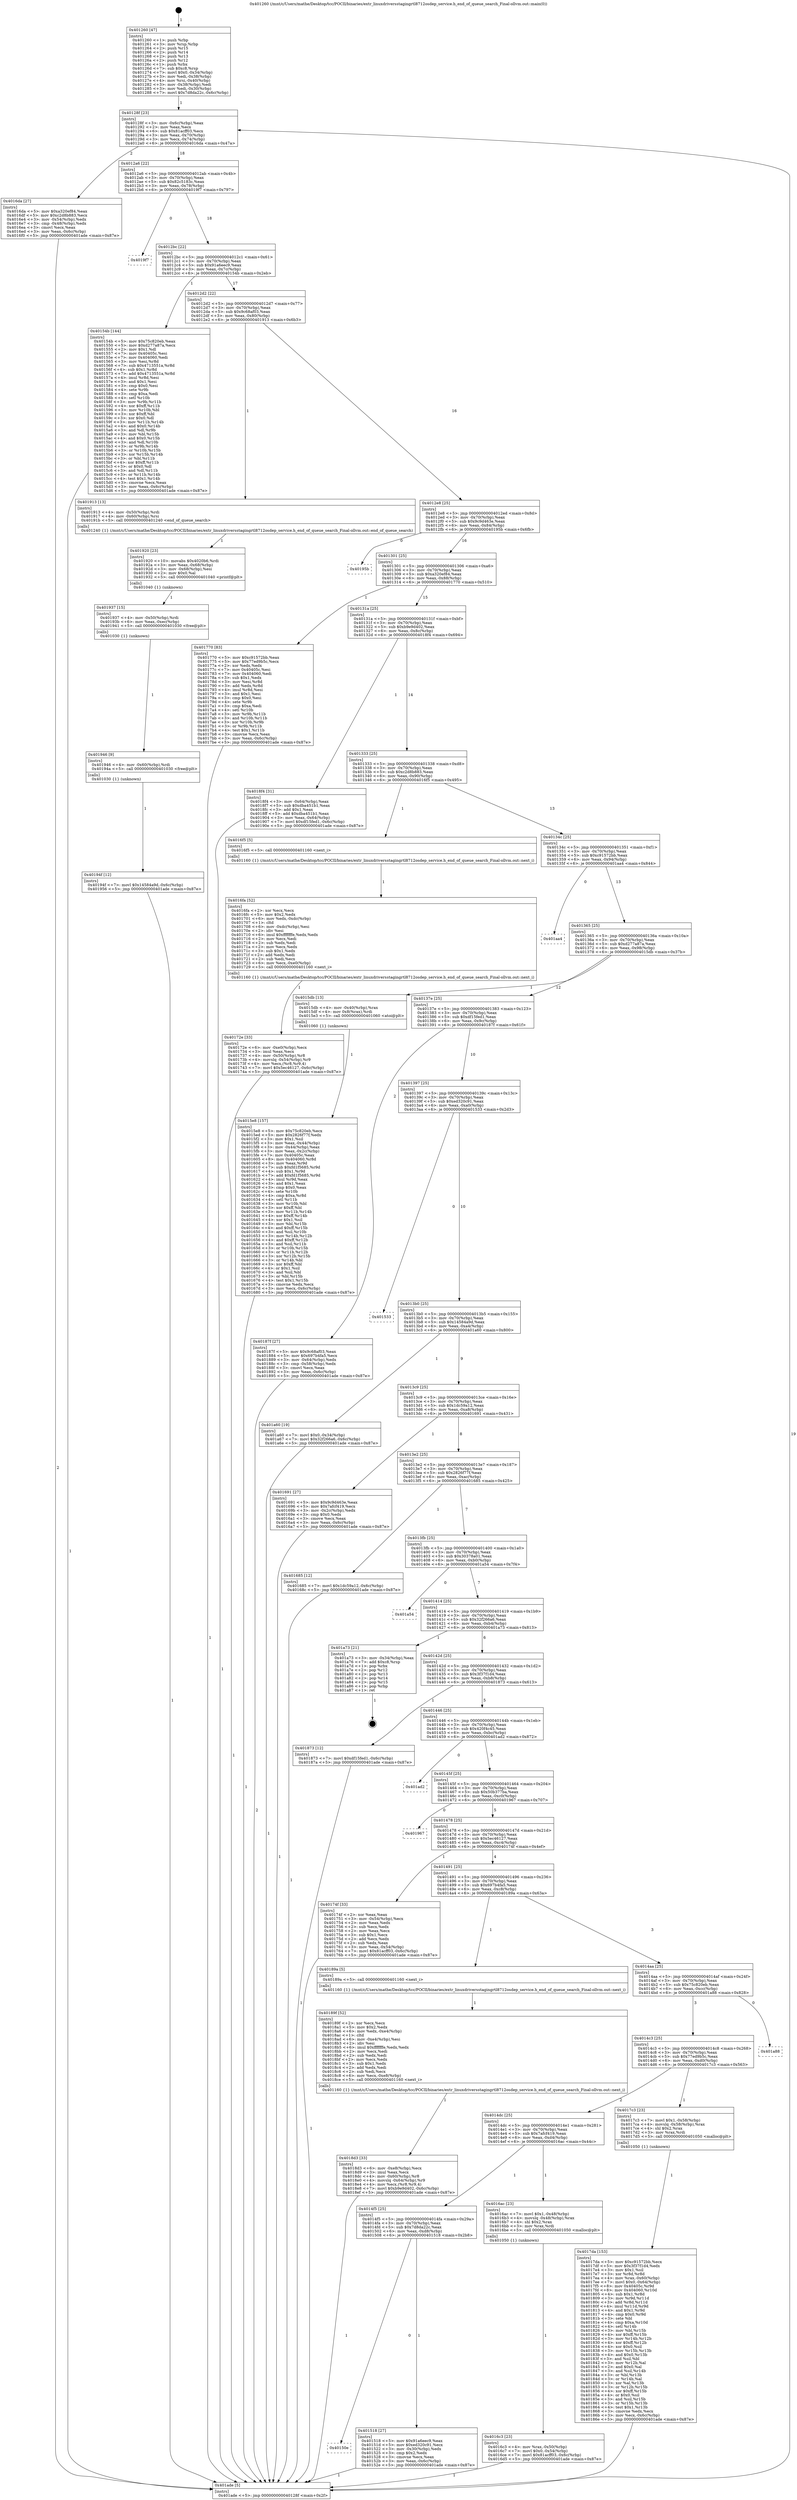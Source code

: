 digraph "0x401260" {
  label = "0x401260 (/mnt/c/Users/mathe/Desktop/tcc/POCII/binaries/extr_linuxdriversstagingrtl8712osdep_service.h_end_of_queue_search_Final-ollvm.out::main(0))"
  labelloc = "t"
  node[shape=record]

  Entry [label="",width=0.3,height=0.3,shape=circle,fillcolor=black,style=filled]
  "0x40128f" [label="{
     0x40128f [23]\l
     | [instrs]\l
     &nbsp;&nbsp;0x40128f \<+3\>: mov -0x6c(%rbp),%eax\l
     &nbsp;&nbsp;0x401292 \<+2\>: mov %eax,%ecx\l
     &nbsp;&nbsp;0x401294 \<+6\>: sub $0x81acff03,%ecx\l
     &nbsp;&nbsp;0x40129a \<+3\>: mov %eax,-0x70(%rbp)\l
     &nbsp;&nbsp;0x40129d \<+3\>: mov %ecx,-0x74(%rbp)\l
     &nbsp;&nbsp;0x4012a0 \<+6\>: je 00000000004016da \<main+0x47a\>\l
  }"]
  "0x4016da" [label="{
     0x4016da [27]\l
     | [instrs]\l
     &nbsp;&nbsp;0x4016da \<+5\>: mov $0xa320ef84,%eax\l
     &nbsp;&nbsp;0x4016df \<+5\>: mov $0xc2d8b883,%ecx\l
     &nbsp;&nbsp;0x4016e4 \<+3\>: mov -0x54(%rbp),%edx\l
     &nbsp;&nbsp;0x4016e7 \<+3\>: cmp -0x48(%rbp),%edx\l
     &nbsp;&nbsp;0x4016ea \<+3\>: cmovl %ecx,%eax\l
     &nbsp;&nbsp;0x4016ed \<+3\>: mov %eax,-0x6c(%rbp)\l
     &nbsp;&nbsp;0x4016f0 \<+5\>: jmp 0000000000401ade \<main+0x87e\>\l
  }"]
  "0x4012a6" [label="{
     0x4012a6 [22]\l
     | [instrs]\l
     &nbsp;&nbsp;0x4012a6 \<+5\>: jmp 00000000004012ab \<main+0x4b\>\l
     &nbsp;&nbsp;0x4012ab \<+3\>: mov -0x70(%rbp),%eax\l
     &nbsp;&nbsp;0x4012ae \<+5\>: sub $0x82c5183c,%eax\l
     &nbsp;&nbsp;0x4012b3 \<+3\>: mov %eax,-0x78(%rbp)\l
     &nbsp;&nbsp;0x4012b6 \<+6\>: je 00000000004019f7 \<main+0x797\>\l
  }"]
  Exit [label="",width=0.3,height=0.3,shape=circle,fillcolor=black,style=filled,peripheries=2]
  "0x4019f7" [label="{
     0x4019f7\l
  }", style=dashed]
  "0x4012bc" [label="{
     0x4012bc [22]\l
     | [instrs]\l
     &nbsp;&nbsp;0x4012bc \<+5\>: jmp 00000000004012c1 \<main+0x61\>\l
     &nbsp;&nbsp;0x4012c1 \<+3\>: mov -0x70(%rbp),%eax\l
     &nbsp;&nbsp;0x4012c4 \<+5\>: sub $0x91a6eec9,%eax\l
     &nbsp;&nbsp;0x4012c9 \<+3\>: mov %eax,-0x7c(%rbp)\l
     &nbsp;&nbsp;0x4012cc \<+6\>: je 000000000040154b \<main+0x2eb\>\l
  }"]
  "0x40194f" [label="{
     0x40194f [12]\l
     | [instrs]\l
     &nbsp;&nbsp;0x40194f \<+7\>: movl $0x14584a9d,-0x6c(%rbp)\l
     &nbsp;&nbsp;0x401956 \<+5\>: jmp 0000000000401ade \<main+0x87e\>\l
  }"]
  "0x40154b" [label="{
     0x40154b [144]\l
     | [instrs]\l
     &nbsp;&nbsp;0x40154b \<+5\>: mov $0x75c820eb,%eax\l
     &nbsp;&nbsp;0x401550 \<+5\>: mov $0xd277a87a,%ecx\l
     &nbsp;&nbsp;0x401555 \<+2\>: mov $0x1,%dl\l
     &nbsp;&nbsp;0x401557 \<+7\>: mov 0x40405c,%esi\l
     &nbsp;&nbsp;0x40155e \<+7\>: mov 0x404060,%edi\l
     &nbsp;&nbsp;0x401565 \<+3\>: mov %esi,%r8d\l
     &nbsp;&nbsp;0x401568 \<+7\>: sub $0x4713551a,%r8d\l
     &nbsp;&nbsp;0x40156f \<+4\>: sub $0x1,%r8d\l
     &nbsp;&nbsp;0x401573 \<+7\>: add $0x4713551a,%r8d\l
     &nbsp;&nbsp;0x40157a \<+4\>: imul %r8d,%esi\l
     &nbsp;&nbsp;0x40157e \<+3\>: and $0x1,%esi\l
     &nbsp;&nbsp;0x401581 \<+3\>: cmp $0x0,%esi\l
     &nbsp;&nbsp;0x401584 \<+4\>: sete %r9b\l
     &nbsp;&nbsp;0x401588 \<+3\>: cmp $0xa,%edi\l
     &nbsp;&nbsp;0x40158b \<+4\>: setl %r10b\l
     &nbsp;&nbsp;0x40158f \<+3\>: mov %r9b,%r11b\l
     &nbsp;&nbsp;0x401592 \<+4\>: xor $0xff,%r11b\l
     &nbsp;&nbsp;0x401596 \<+3\>: mov %r10b,%bl\l
     &nbsp;&nbsp;0x401599 \<+3\>: xor $0xff,%bl\l
     &nbsp;&nbsp;0x40159c \<+3\>: xor $0x0,%dl\l
     &nbsp;&nbsp;0x40159f \<+3\>: mov %r11b,%r14b\l
     &nbsp;&nbsp;0x4015a2 \<+4\>: and $0x0,%r14b\l
     &nbsp;&nbsp;0x4015a6 \<+3\>: and %dl,%r9b\l
     &nbsp;&nbsp;0x4015a9 \<+3\>: mov %bl,%r15b\l
     &nbsp;&nbsp;0x4015ac \<+4\>: and $0x0,%r15b\l
     &nbsp;&nbsp;0x4015b0 \<+3\>: and %dl,%r10b\l
     &nbsp;&nbsp;0x4015b3 \<+3\>: or %r9b,%r14b\l
     &nbsp;&nbsp;0x4015b6 \<+3\>: or %r10b,%r15b\l
     &nbsp;&nbsp;0x4015b9 \<+3\>: xor %r15b,%r14b\l
     &nbsp;&nbsp;0x4015bc \<+3\>: or %bl,%r11b\l
     &nbsp;&nbsp;0x4015bf \<+4\>: xor $0xff,%r11b\l
     &nbsp;&nbsp;0x4015c3 \<+3\>: or $0x0,%dl\l
     &nbsp;&nbsp;0x4015c6 \<+3\>: and %dl,%r11b\l
     &nbsp;&nbsp;0x4015c9 \<+3\>: or %r11b,%r14b\l
     &nbsp;&nbsp;0x4015cc \<+4\>: test $0x1,%r14b\l
     &nbsp;&nbsp;0x4015d0 \<+3\>: cmovne %ecx,%eax\l
     &nbsp;&nbsp;0x4015d3 \<+3\>: mov %eax,-0x6c(%rbp)\l
     &nbsp;&nbsp;0x4015d6 \<+5\>: jmp 0000000000401ade \<main+0x87e\>\l
  }"]
  "0x4012d2" [label="{
     0x4012d2 [22]\l
     | [instrs]\l
     &nbsp;&nbsp;0x4012d2 \<+5\>: jmp 00000000004012d7 \<main+0x77\>\l
     &nbsp;&nbsp;0x4012d7 \<+3\>: mov -0x70(%rbp),%eax\l
     &nbsp;&nbsp;0x4012da \<+5\>: sub $0x9c68af03,%eax\l
     &nbsp;&nbsp;0x4012df \<+3\>: mov %eax,-0x80(%rbp)\l
     &nbsp;&nbsp;0x4012e2 \<+6\>: je 0000000000401913 \<main+0x6b3\>\l
  }"]
  "0x401946" [label="{
     0x401946 [9]\l
     | [instrs]\l
     &nbsp;&nbsp;0x401946 \<+4\>: mov -0x60(%rbp),%rdi\l
     &nbsp;&nbsp;0x40194a \<+5\>: call 0000000000401030 \<free@plt\>\l
     | [calls]\l
     &nbsp;&nbsp;0x401030 \{1\} (unknown)\l
  }"]
  "0x401913" [label="{
     0x401913 [13]\l
     | [instrs]\l
     &nbsp;&nbsp;0x401913 \<+4\>: mov -0x50(%rbp),%rdi\l
     &nbsp;&nbsp;0x401917 \<+4\>: mov -0x60(%rbp),%rsi\l
     &nbsp;&nbsp;0x40191b \<+5\>: call 0000000000401240 \<end_of_queue_search\>\l
     | [calls]\l
     &nbsp;&nbsp;0x401240 \{1\} (/mnt/c/Users/mathe/Desktop/tcc/POCII/binaries/extr_linuxdriversstagingrtl8712osdep_service.h_end_of_queue_search_Final-ollvm.out::end_of_queue_search)\l
  }"]
  "0x4012e8" [label="{
     0x4012e8 [25]\l
     | [instrs]\l
     &nbsp;&nbsp;0x4012e8 \<+5\>: jmp 00000000004012ed \<main+0x8d\>\l
     &nbsp;&nbsp;0x4012ed \<+3\>: mov -0x70(%rbp),%eax\l
     &nbsp;&nbsp;0x4012f0 \<+5\>: sub $0x9c9d463e,%eax\l
     &nbsp;&nbsp;0x4012f5 \<+6\>: mov %eax,-0x84(%rbp)\l
     &nbsp;&nbsp;0x4012fb \<+6\>: je 000000000040195b \<main+0x6fb\>\l
  }"]
  "0x401937" [label="{
     0x401937 [15]\l
     | [instrs]\l
     &nbsp;&nbsp;0x401937 \<+4\>: mov -0x50(%rbp),%rdi\l
     &nbsp;&nbsp;0x40193b \<+6\>: mov %eax,-0xec(%rbp)\l
     &nbsp;&nbsp;0x401941 \<+5\>: call 0000000000401030 \<free@plt\>\l
     | [calls]\l
     &nbsp;&nbsp;0x401030 \{1\} (unknown)\l
  }"]
  "0x40195b" [label="{
     0x40195b\l
  }", style=dashed]
  "0x401301" [label="{
     0x401301 [25]\l
     | [instrs]\l
     &nbsp;&nbsp;0x401301 \<+5\>: jmp 0000000000401306 \<main+0xa6\>\l
     &nbsp;&nbsp;0x401306 \<+3\>: mov -0x70(%rbp),%eax\l
     &nbsp;&nbsp;0x401309 \<+5\>: sub $0xa320ef84,%eax\l
     &nbsp;&nbsp;0x40130e \<+6\>: mov %eax,-0x88(%rbp)\l
     &nbsp;&nbsp;0x401314 \<+6\>: je 0000000000401770 \<main+0x510\>\l
  }"]
  "0x401920" [label="{
     0x401920 [23]\l
     | [instrs]\l
     &nbsp;&nbsp;0x401920 \<+10\>: movabs $0x4020b6,%rdi\l
     &nbsp;&nbsp;0x40192a \<+3\>: mov %eax,-0x68(%rbp)\l
     &nbsp;&nbsp;0x40192d \<+3\>: mov -0x68(%rbp),%esi\l
     &nbsp;&nbsp;0x401930 \<+2\>: mov $0x0,%al\l
     &nbsp;&nbsp;0x401932 \<+5\>: call 0000000000401040 \<printf@plt\>\l
     | [calls]\l
     &nbsp;&nbsp;0x401040 \{1\} (unknown)\l
  }"]
  "0x401770" [label="{
     0x401770 [83]\l
     | [instrs]\l
     &nbsp;&nbsp;0x401770 \<+5\>: mov $0xc91572bb,%eax\l
     &nbsp;&nbsp;0x401775 \<+5\>: mov $0x77ed9b5c,%ecx\l
     &nbsp;&nbsp;0x40177a \<+2\>: xor %edx,%edx\l
     &nbsp;&nbsp;0x40177c \<+7\>: mov 0x40405c,%esi\l
     &nbsp;&nbsp;0x401783 \<+7\>: mov 0x404060,%edi\l
     &nbsp;&nbsp;0x40178a \<+3\>: sub $0x1,%edx\l
     &nbsp;&nbsp;0x40178d \<+3\>: mov %esi,%r8d\l
     &nbsp;&nbsp;0x401790 \<+3\>: add %edx,%r8d\l
     &nbsp;&nbsp;0x401793 \<+4\>: imul %r8d,%esi\l
     &nbsp;&nbsp;0x401797 \<+3\>: and $0x1,%esi\l
     &nbsp;&nbsp;0x40179a \<+3\>: cmp $0x0,%esi\l
     &nbsp;&nbsp;0x40179d \<+4\>: sete %r9b\l
     &nbsp;&nbsp;0x4017a1 \<+3\>: cmp $0xa,%edi\l
     &nbsp;&nbsp;0x4017a4 \<+4\>: setl %r10b\l
     &nbsp;&nbsp;0x4017a8 \<+3\>: mov %r9b,%r11b\l
     &nbsp;&nbsp;0x4017ab \<+3\>: and %r10b,%r11b\l
     &nbsp;&nbsp;0x4017ae \<+3\>: xor %r10b,%r9b\l
     &nbsp;&nbsp;0x4017b1 \<+3\>: or %r9b,%r11b\l
     &nbsp;&nbsp;0x4017b4 \<+4\>: test $0x1,%r11b\l
     &nbsp;&nbsp;0x4017b8 \<+3\>: cmovne %ecx,%eax\l
     &nbsp;&nbsp;0x4017bb \<+3\>: mov %eax,-0x6c(%rbp)\l
     &nbsp;&nbsp;0x4017be \<+5\>: jmp 0000000000401ade \<main+0x87e\>\l
  }"]
  "0x40131a" [label="{
     0x40131a [25]\l
     | [instrs]\l
     &nbsp;&nbsp;0x40131a \<+5\>: jmp 000000000040131f \<main+0xbf\>\l
     &nbsp;&nbsp;0x40131f \<+3\>: mov -0x70(%rbp),%eax\l
     &nbsp;&nbsp;0x401322 \<+5\>: sub $0xb9e9d402,%eax\l
     &nbsp;&nbsp;0x401327 \<+6\>: mov %eax,-0x8c(%rbp)\l
     &nbsp;&nbsp;0x40132d \<+6\>: je 00000000004018f4 \<main+0x694\>\l
  }"]
  "0x4018d3" [label="{
     0x4018d3 [33]\l
     | [instrs]\l
     &nbsp;&nbsp;0x4018d3 \<+6\>: mov -0xe8(%rbp),%ecx\l
     &nbsp;&nbsp;0x4018d9 \<+3\>: imul %eax,%ecx\l
     &nbsp;&nbsp;0x4018dc \<+4\>: mov -0x60(%rbp),%r8\l
     &nbsp;&nbsp;0x4018e0 \<+4\>: movslq -0x64(%rbp),%r9\l
     &nbsp;&nbsp;0x4018e4 \<+4\>: mov %ecx,(%r8,%r9,4)\l
     &nbsp;&nbsp;0x4018e8 \<+7\>: movl $0xb9e9d402,-0x6c(%rbp)\l
     &nbsp;&nbsp;0x4018ef \<+5\>: jmp 0000000000401ade \<main+0x87e\>\l
  }"]
  "0x4018f4" [label="{
     0x4018f4 [31]\l
     | [instrs]\l
     &nbsp;&nbsp;0x4018f4 \<+3\>: mov -0x64(%rbp),%eax\l
     &nbsp;&nbsp;0x4018f7 \<+5\>: sub $0xdba451b1,%eax\l
     &nbsp;&nbsp;0x4018fc \<+3\>: add $0x1,%eax\l
     &nbsp;&nbsp;0x4018ff \<+5\>: add $0xdba451b1,%eax\l
     &nbsp;&nbsp;0x401904 \<+3\>: mov %eax,-0x64(%rbp)\l
     &nbsp;&nbsp;0x401907 \<+7\>: movl $0xdf15fed1,-0x6c(%rbp)\l
     &nbsp;&nbsp;0x40190e \<+5\>: jmp 0000000000401ade \<main+0x87e\>\l
  }"]
  "0x401333" [label="{
     0x401333 [25]\l
     | [instrs]\l
     &nbsp;&nbsp;0x401333 \<+5\>: jmp 0000000000401338 \<main+0xd8\>\l
     &nbsp;&nbsp;0x401338 \<+3\>: mov -0x70(%rbp),%eax\l
     &nbsp;&nbsp;0x40133b \<+5\>: sub $0xc2d8b883,%eax\l
     &nbsp;&nbsp;0x401340 \<+6\>: mov %eax,-0x90(%rbp)\l
     &nbsp;&nbsp;0x401346 \<+6\>: je 00000000004016f5 \<main+0x495\>\l
  }"]
  "0x40189f" [label="{
     0x40189f [52]\l
     | [instrs]\l
     &nbsp;&nbsp;0x40189f \<+2\>: xor %ecx,%ecx\l
     &nbsp;&nbsp;0x4018a1 \<+5\>: mov $0x2,%edx\l
     &nbsp;&nbsp;0x4018a6 \<+6\>: mov %edx,-0xe4(%rbp)\l
     &nbsp;&nbsp;0x4018ac \<+1\>: cltd\l
     &nbsp;&nbsp;0x4018ad \<+6\>: mov -0xe4(%rbp),%esi\l
     &nbsp;&nbsp;0x4018b3 \<+2\>: idiv %esi\l
     &nbsp;&nbsp;0x4018b5 \<+6\>: imul $0xfffffffe,%edx,%edx\l
     &nbsp;&nbsp;0x4018bb \<+2\>: mov %ecx,%edi\l
     &nbsp;&nbsp;0x4018bd \<+2\>: sub %edx,%edi\l
     &nbsp;&nbsp;0x4018bf \<+2\>: mov %ecx,%edx\l
     &nbsp;&nbsp;0x4018c1 \<+3\>: sub $0x1,%edx\l
     &nbsp;&nbsp;0x4018c4 \<+2\>: add %edx,%edi\l
     &nbsp;&nbsp;0x4018c6 \<+2\>: sub %edi,%ecx\l
     &nbsp;&nbsp;0x4018c8 \<+6\>: mov %ecx,-0xe8(%rbp)\l
     &nbsp;&nbsp;0x4018ce \<+5\>: call 0000000000401160 \<next_i\>\l
     | [calls]\l
     &nbsp;&nbsp;0x401160 \{1\} (/mnt/c/Users/mathe/Desktop/tcc/POCII/binaries/extr_linuxdriversstagingrtl8712osdep_service.h_end_of_queue_search_Final-ollvm.out::next_i)\l
  }"]
  "0x4016f5" [label="{
     0x4016f5 [5]\l
     | [instrs]\l
     &nbsp;&nbsp;0x4016f5 \<+5\>: call 0000000000401160 \<next_i\>\l
     | [calls]\l
     &nbsp;&nbsp;0x401160 \{1\} (/mnt/c/Users/mathe/Desktop/tcc/POCII/binaries/extr_linuxdriversstagingrtl8712osdep_service.h_end_of_queue_search_Final-ollvm.out::next_i)\l
  }"]
  "0x40134c" [label="{
     0x40134c [25]\l
     | [instrs]\l
     &nbsp;&nbsp;0x40134c \<+5\>: jmp 0000000000401351 \<main+0xf1\>\l
     &nbsp;&nbsp;0x401351 \<+3\>: mov -0x70(%rbp),%eax\l
     &nbsp;&nbsp;0x401354 \<+5\>: sub $0xc91572bb,%eax\l
     &nbsp;&nbsp;0x401359 \<+6\>: mov %eax,-0x94(%rbp)\l
     &nbsp;&nbsp;0x40135f \<+6\>: je 0000000000401aa4 \<main+0x844\>\l
  }"]
  "0x4017da" [label="{
     0x4017da [153]\l
     | [instrs]\l
     &nbsp;&nbsp;0x4017da \<+5\>: mov $0xc91572bb,%ecx\l
     &nbsp;&nbsp;0x4017df \<+5\>: mov $0x3f37f1d4,%edx\l
     &nbsp;&nbsp;0x4017e4 \<+3\>: mov $0x1,%sil\l
     &nbsp;&nbsp;0x4017e7 \<+3\>: xor %r8d,%r8d\l
     &nbsp;&nbsp;0x4017ea \<+4\>: mov %rax,-0x60(%rbp)\l
     &nbsp;&nbsp;0x4017ee \<+7\>: movl $0x0,-0x64(%rbp)\l
     &nbsp;&nbsp;0x4017f5 \<+8\>: mov 0x40405c,%r9d\l
     &nbsp;&nbsp;0x4017fd \<+8\>: mov 0x404060,%r10d\l
     &nbsp;&nbsp;0x401805 \<+4\>: sub $0x1,%r8d\l
     &nbsp;&nbsp;0x401809 \<+3\>: mov %r9d,%r11d\l
     &nbsp;&nbsp;0x40180c \<+3\>: add %r8d,%r11d\l
     &nbsp;&nbsp;0x40180f \<+4\>: imul %r11d,%r9d\l
     &nbsp;&nbsp;0x401813 \<+4\>: and $0x1,%r9d\l
     &nbsp;&nbsp;0x401817 \<+4\>: cmp $0x0,%r9d\l
     &nbsp;&nbsp;0x40181b \<+3\>: sete %bl\l
     &nbsp;&nbsp;0x40181e \<+4\>: cmp $0xa,%r10d\l
     &nbsp;&nbsp;0x401822 \<+4\>: setl %r14b\l
     &nbsp;&nbsp;0x401826 \<+3\>: mov %bl,%r15b\l
     &nbsp;&nbsp;0x401829 \<+4\>: xor $0xff,%r15b\l
     &nbsp;&nbsp;0x40182d \<+3\>: mov %r14b,%r12b\l
     &nbsp;&nbsp;0x401830 \<+4\>: xor $0xff,%r12b\l
     &nbsp;&nbsp;0x401834 \<+4\>: xor $0x0,%sil\l
     &nbsp;&nbsp;0x401838 \<+3\>: mov %r15b,%r13b\l
     &nbsp;&nbsp;0x40183b \<+4\>: and $0x0,%r13b\l
     &nbsp;&nbsp;0x40183f \<+3\>: and %sil,%bl\l
     &nbsp;&nbsp;0x401842 \<+3\>: mov %r12b,%al\l
     &nbsp;&nbsp;0x401845 \<+2\>: and $0x0,%al\l
     &nbsp;&nbsp;0x401847 \<+3\>: and %sil,%r14b\l
     &nbsp;&nbsp;0x40184a \<+3\>: or %bl,%r13b\l
     &nbsp;&nbsp;0x40184d \<+3\>: or %r14b,%al\l
     &nbsp;&nbsp;0x401850 \<+3\>: xor %al,%r13b\l
     &nbsp;&nbsp;0x401853 \<+3\>: or %r12b,%r15b\l
     &nbsp;&nbsp;0x401856 \<+4\>: xor $0xff,%r15b\l
     &nbsp;&nbsp;0x40185a \<+4\>: or $0x0,%sil\l
     &nbsp;&nbsp;0x40185e \<+3\>: and %sil,%r15b\l
     &nbsp;&nbsp;0x401861 \<+3\>: or %r15b,%r13b\l
     &nbsp;&nbsp;0x401864 \<+4\>: test $0x1,%r13b\l
     &nbsp;&nbsp;0x401868 \<+3\>: cmovne %edx,%ecx\l
     &nbsp;&nbsp;0x40186b \<+3\>: mov %ecx,-0x6c(%rbp)\l
     &nbsp;&nbsp;0x40186e \<+5\>: jmp 0000000000401ade \<main+0x87e\>\l
  }"]
  "0x401aa4" [label="{
     0x401aa4\l
  }", style=dashed]
  "0x401365" [label="{
     0x401365 [25]\l
     | [instrs]\l
     &nbsp;&nbsp;0x401365 \<+5\>: jmp 000000000040136a \<main+0x10a\>\l
     &nbsp;&nbsp;0x40136a \<+3\>: mov -0x70(%rbp),%eax\l
     &nbsp;&nbsp;0x40136d \<+5\>: sub $0xd277a87a,%eax\l
     &nbsp;&nbsp;0x401372 \<+6\>: mov %eax,-0x98(%rbp)\l
     &nbsp;&nbsp;0x401378 \<+6\>: je 00000000004015db \<main+0x37b\>\l
  }"]
  "0x40172e" [label="{
     0x40172e [33]\l
     | [instrs]\l
     &nbsp;&nbsp;0x40172e \<+6\>: mov -0xe0(%rbp),%ecx\l
     &nbsp;&nbsp;0x401734 \<+3\>: imul %eax,%ecx\l
     &nbsp;&nbsp;0x401737 \<+4\>: mov -0x50(%rbp),%r8\l
     &nbsp;&nbsp;0x40173b \<+4\>: movslq -0x54(%rbp),%r9\l
     &nbsp;&nbsp;0x40173f \<+4\>: mov %ecx,(%r8,%r9,4)\l
     &nbsp;&nbsp;0x401743 \<+7\>: movl $0x5ec46127,-0x6c(%rbp)\l
     &nbsp;&nbsp;0x40174a \<+5\>: jmp 0000000000401ade \<main+0x87e\>\l
  }"]
  "0x4015db" [label="{
     0x4015db [13]\l
     | [instrs]\l
     &nbsp;&nbsp;0x4015db \<+4\>: mov -0x40(%rbp),%rax\l
     &nbsp;&nbsp;0x4015df \<+4\>: mov 0x8(%rax),%rdi\l
     &nbsp;&nbsp;0x4015e3 \<+5\>: call 0000000000401060 \<atoi@plt\>\l
     | [calls]\l
     &nbsp;&nbsp;0x401060 \{1\} (unknown)\l
  }"]
  "0x40137e" [label="{
     0x40137e [25]\l
     | [instrs]\l
     &nbsp;&nbsp;0x40137e \<+5\>: jmp 0000000000401383 \<main+0x123\>\l
     &nbsp;&nbsp;0x401383 \<+3\>: mov -0x70(%rbp),%eax\l
     &nbsp;&nbsp;0x401386 \<+5\>: sub $0xdf15fed1,%eax\l
     &nbsp;&nbsp;0x40138b \<+6\>: mov %eax,-0x9c(%rbp)\l
     &nbsp;&nbsp;0x401391 \<+6\>: je 000000000040187f \<main+0x61f\>\l
  }"]
  "0x4016fa" [label="{
     0x4016fa [52]\l
     | [instrs]\l
     &nbsp;&nbsp;0x4016fa \<+2\>: xor %ecx,%ecx\l
     &nbsp;&nbsp;0x4016fc \<+5\>: mov $0x2,%edx\l
     &nbsp;&nbsp;0x401701 \<+6\>: mov %edx,-0xdc(%rbp)\l
     &nbsp;&nbsp;0x401707 \<+1\>: cltd\l
     &nbsp;&nbsp;0x401708 \<+6\>: mov -0xdc(%rbp),%esi\l
     &nbsp;&nbsp;0x40170e \<+2\>: idiv %esi\l
     &nbsp;&nbsp;0x401710 \<+6\>: imul $0xfffffffe,%edx,%edx\l
     &nbsp;&nbsp;0x401716 \<+2\>: mov %ecx,%edi\l
     &nbsp;&nbsp;0x401718 \<+2\>: sub %edx,%edi\l
     &nbsp;&nbsp;0x40171a \<+2\>: mov %ecx,%edx\l
     &nbsp;&nbsp;0x40171c \<+3\>: sub $0x1,%edx\l
     &nbsp;&nbsp;0x40171f \<+2\>: add %edx,%edi\l
     &nbsp;&nbsp;0x401721 \<+2\>: sub %edi,%ecx\l
     &nbsp;&nbsp;0x401723 \<+6\>: mov %ecx,-0xe0(%rbp)\l
     &nbsp;&nbsp;0x401729 \<+5\>: call 0000000000401160 \<next_i\>\l
     | [calls]\l
     &nbsp;&nbsp;0x401160 \{1\} (/mnt/c/Users/mathe/Desktop/tcc/POCII/binaries/extr_linuxdriversstagingrtl8712osdep_service.h_end_of_queue_search_Final-ollvm.out::next_i)\l
  }"]
  "0x40187f" [label="{
     0x40187f [27]\l
     | [instrs]\l
     &nbsp;&nbsp;0x40187f \<+5\>: mov $0x9c68af03,%eax\l
     &nbsp;&nbsp;0x401884 \<+5\>: mov $0x697b4fa5,%ecx\l
     &nbsp;&nbsp;0x401889 \<+3\>: mov -0x64(%rbp),%edx\l
     &nbsp;&nbsp;0x40188c \<+3\>: cmp -0x58(%rbp),%edx\l
     &nbsp;&nbsp;0x40188f \<+3\>: cmovl %ecx,%eax\l
     &nbsp;&nbsp;0x401892 \<+3\>: mov %eax,-0x6c(%rbp)\l
     &nbsp;&nbsp;0x401895 \<+5\>: jmp 0000000000401ade \<main+0x87e\>\l
  }"]
  "0x401397" [label="{
     0x401397 [25]\l
     | [instrs]\l
     &nbsp;&nbsp;0x401397 \<+5\>: jmp 000000000040139c \<main+0x13c\>\l
     &nbsp;&nbsp;0x40139c \<+3\>: mov -0x70(%rbp),%eax\l
     &nbsp;&nbsp;0x40139f \<+5\>: sub $0xed320c91,%eax\l
     &nbsp;&nbsp;0x4013a4 \<+6\>: mov %eax,-0xa0(%rbp)\l
     &nbsp;&nbsp;0x4013aa \<+6\>: je 0000000000401533 \<main+0x2d3\>\l
  }"]
  "0x4016c3" [label="{
     0x4016c3 [23]\l
     | [instrs]\l
     &nbsp;&nbsp;0x4016c3 \<+4\>: mov %rax,-0x50(%rbp)\l
     &nbsp;&nbsp;0x4016c7 \<+7\>: movl $0x0,-0x54(%rbp)\l
     &nbsp;&nbsp;0x4016ce \<+7\>: movl $0x81acff03,-0x6c(%rbp)\l
     &nbsp;&nbsp;0x4016d5 \<+5\>: jmp 0000000000401ade \<main+0x87e\>\l
  }"]
  "0x401533" [label="{
     0x401533\l
  }", style=dashed]
  "0x4013b0" [label="{
     0x4013b0 [25]\l
     | [instrs]\l
     &nbsp;&nbsp;0x4013b0 \<+5\>: jmp 00000000004013b5 \<main+0x155\>\l
     &nbsp;&nbsp;0x4013b5 \<+3\>: mov -0x70(%rbp),%eax\l
     &nbsp;&nbsp;0x4013b8 \<+5\>: sub $0x14584a9d,%eax\l
     &nbsp;&nbsp;0x4013bd \<+6\>: mov %eax,-0xa4(%rbp)\l
     &nbsp;&nbsp;0x4013c3 \<+6\>: je 0000000000401a60 \<main+0x800\>\l
  }"]
  "0x4015e8" [label="{
     0x4015e8 [157]\l
     | [instrs]\l
     &nbsp;&nbsp;0x4015e8 \<+5\>: mov $0x75c820eb,%ecx\l
     &nbsp;&nbsp;0x4015ed \<+5\>: mov $0x2826f77f,%edx\l
     &nbsp;&nbsp;0x4015f2 \<+3\>: mov $0x1,%sil\l
     &nbsp;&nbsp;0x4015f5 \<+3\>: mov %eax,-0x44(%rbp)\l
     &nbsp;&nbsp;0x4015f8 \<+3\>: mov -0x44(%rbp),%eax\l
     &nbsp;&nbsp;0x4015fb \<+3\>: mov %eax,-0x2c(%rbp)\l
     &nbsp;&nbsp;0x4015fe \<+7\>: mov 0x40405c,%eax\l
     &nbsp;&nbsp;0x401605 \<+8\>: mov 0x404060,%r8d\l
     &nbsp;&nbsp;0x40160d \<+3\>: mov %eax,%r9d\l
     &nbsp;&nbsp;0x401610 \<+7\>: sub $0xfd1f5685,%r9d\l
     &nbsp;&nbsp;0x401617 \<+4\>: sub $0x1,%r9d\l
     &nbsp;&nbsp;0x40161b \<+7\>: add $0xfd1f5685,%r9d\l
     &nbsp;&nbsp;0x401622 \<+4\>: imul %r9d,%eax\l
     &nbsp;&nbsp;0x401626 \<+3\>: and $0x1,%eax\l
     &nbsp;&nbsp;0x401629 \<+3\>: cmp $0x0,%eax\l
     &nbsp;&nbsp;0x40162c \<+4\>: sete %r10b\l
     &nbsp;&nbsp;0x401630 \<+4\>: cmp $0xa,%r8d\l
     &nbsp;&nbsp;0x401634 \<+4\>: setl %r11b\l
     &nbsp;&nbsp;0x401638 \<+3\>: mov %r10b,%bl\l
     &nbsp;&nbsp;0x40163b \<+3\>: xor $0xff,%bl\l
     &nbsp;&nbsp;0x40163e \<+3\>: mov %r11b,%r14b\l
     &nbsp;&nbsp;0x401641 \<+4\>: xor $0xff,%r14b\l
     &nbsp;&nbsp;0x401645 \<+4\>: xor $0x1,%sil\l
     &nbsp;&nbsp;0x401649 \<+3\>: mov %bl,%r15b\l
     &nbsp;&nbsp;0x40164c \<+4\>: and $0xff,%r15b\l
     &nbsp;&nbsp;0x401650 \<+3\>: and %sil,%r10b\l
     &nbsp;&nbsp;0x401653 \<+3\>: mov %r14b,%r12b\l
     &nbsp;&nbsp;0x401656 \<+4\>: and $0xff,%r12b\l
     &nbsp;&nbsp;0x40165a \<+3\>: and %sil,%r11b\l
     &nbsp;&nbsp;0x40165d \<+3\>: or %r10b,%r15b\l
     &nbsp;&nbsp;0x401660 \<+3\>: or %r11b,%r12b\l
     &nbsp;&nbsp;0x401663 \<+3\>: xor %r12b,%r15b\l
     &nbsp;&nbsp;0x401666 \<+3\>: or %r14b,%bl\l
     &nbsp;&nbsp;0x401669 \<+3\>: xor $0xff,%bl\l
     &nbsp;&nbsp;0x40166c \<+4\>: or $0x1,%sil\l
     &nbsp;&nbsp;0x401670 \<+3\>: and %sil,%bl\l
     &nbsp;&nbsp;0x401673 \<+3\>: or %bl,%r15b\l
     &nbsp;&nbsp;0x401676 \<+4\>: test $0x1,%r15b\l
     &nbsp;&nbsp;0x40167a \<+3\>: cmovne %edx,%ecx\l
     &nbsp;&nbsp;0x40167d \<+3\>: mov %ecx,-0x6c(%rbp)\l
     &nbsp;&nbsp;0x401680 \<+5\>: jmp 0000000000401ade \<main+0x87e\>\l
  }"]
  "0x401a60" [label="{
     0x401a60 [19]\l
     | [instrs]\l
     &nbsp;&nbsp;0x401a60 \<+7\>: movl $0x0,-0x34(%rbp)\l
     &nbsp;&nbsp;0x401a67 \<+7\>: movl $0x32f266a6,-0x6c(%rbp)\l
     &nbsp;&nbsp;0x401a6e \<+5\>: jmp 0000000000401ade \<main+0x87e\>\l
  }"]
  "0x4013c9" [label="{
     0x4013c9 [25]\l
     | [instrs]\l
     &nbsp;&nbsp;0x4013c9 \<+5\>: jmp 00000000004013ce \<main+0x16e\>\l
     &nbsp;&nbsp;0x4013ce \<+3\>: mov -0x70(%rbp),%eax\l
     &nbsp;&nbsp;0x4013d1 \<+5\>: sub $0x1dc59a12,%eax\l
     &nbsp;&nbsp;0x4013d6 \<+6\>: mov %eax,-0xa8(%rbp)\l
     &nbsp;&nbsp;0x4013dc \<+6\>: je 0000000000401691 \<main+0x431\>\l
  }"]
  "0x401260" [label="{
     0x401260 [47]\l
     | [instrs]\l
     &nbsp;&nbsp;0x401260 \<+1\>: push %rbp\l
     &nbsp;&nbsp;0x401261 \<+3\>: mov %rsp,%rbp\l
     &nbsp;&nbsp;0x401264 \<+2\>: push %r15\l
     &nbsp;&nbsp;0x401266 \<+2\>: push %r14\l
     &nbsp;&nbsp;0x401268 \<+2\>: push %r13\l
     &nbsp;&nbsp;0x40126a \<+2\>: push %r12\l
     &nbsp;&nbsp;0x40126c \<+1\>: push %rbx\l
     &nbsp;&nbsp;0x40126d \<+7\>: sub $0xc8,%rsp\l
     &nbsp;&nbsp;0x401274 \<+7\>: movl $0x0,-0x34(%rbp)\l
     &nbsp;&nbsp;0x40127b \<+3\>: mov %edi,-0x38(%rbp)\l
     &nbsp;&nbsp;0x40127e \<+4\>: mov %rsi,-0x40(%rbp)\l
     &nbsp;&nbsp;0x401282 \<+3\>: mov -0x38(%rbp),%edi\l
     &nbsp;&nbsp;0x401285 \<+3\>: mov %edi,-0x30(%rbp)\l
     &nbsp;&nbsp;0x401288 \<+7\>: movl $0x7d8da22c,-0x6c(%rbp)\l
  }"]
  "0x401691" [label="{
     0x401691 [27]\l
     | [instrs]\l
     &nbsp;&nbsp;0x401691 \<+5\>: mov $0x9c9d463e,%eax\l
     &nbsp;&nbsp;0x401696 \<+5\>: mov $0x7afcf419,%ecx\l
     &nbsp;&nbsp;0x40169b \<+3\>: mov -0x2c(%rbp),%edx\l
     &nbsp;&nbsp;0x40169e \<+3\>: cmp $0x0,%edx\l
     &nbsp;&nbsp;0x4016a1 \<+3\>: cmove %ecx,%eax\l
     &nbsp;&nbsp;0x4016a4 \<+3\>: mov %eax,-0x6c(%rbp)\l
     &nbsp;&nbsp;0x4016a7 \<+5\>: jmp 0000000000401ade \<main+0x87e\>\l
  }"]
  "0x4013e2" [label="{
     0x4013e2 [25]\l
     | [instrs]\l
     &nbsp;&nbsp;0x4013e2 \<+5\>: jmp 00000000004013e7 \<main+0x187\>\l
     &nbsp;&nbsp;0x4013e7 \<+3\>: mov -0x70(%rbp),%eax\l
     &nbsp;&nbsp;0x4013ea \<+5\>: sub $0x2826f77f,%eax\l
     &nbsp;&nbsp;0x4013ef \<+6\>: mov %eax,-0xac(%rbp)\l
     &nbsp;&nbsp;0x4013f5 \<+6\>: je 0000000000401685 \<main+0x425\>\l
  }"]
  "0x401ade" [label="{
     0x401ade [5]\l
     | [instrs]\l
     &nbsp;&nbsp;0x401ade \<+5\>: jmp 000000000040128f \<main+0x2f\>\l
  }"]
  "0x401685" [label="{
     0x401685 [12]\l
     | [instrs]\l
     &nbsp;&nbsp;0x401685 \<+7\>: movl $0x1dc59a12,-0x6c(%rbp)\l
     &nbsp;&nbsp;0x40168c \<+5\>: jmp 0000000000401ade \<main+0x87e\>\l
  }"]
  "0x4013fb" [label="{
     0x4013fb [25]\l
     | [instrs]\l
     &nbsp;&nbsp;0x4013fb \<+5\>: jmp 0000000000401400 \<main+0x1a0\>\l
     &nbsp;&nbsp;0x401400 \<+3\>: mov -0x70(%rbp),%eax\l
     &nbsp;&nbsp;0x401403 \<+5\>: sub $0x30378a01,%eax\l
     &nbsp;&nbsp;0x401408 \<+6\>: mov %eax,-0xb0(%rbp)\l
     &nbsp;&nbsp;0x40140e \<+6\>: je 0000000000401a54 \<main+0x7f4\>\l
  }"]
  "0x40150e" [label="{
     0x40150e\l
  }", style=dashed]
  "0x401a54" [label="{
     0x401a54\l
  }", style=dashed]
  "0x401414" [label="{
     0x401414 [25]\l
     | [instrs]\l
     &nbsp;&nbsp;0x401414 \<+5\>: jmp 0000000000401419 \<main+0x1b9\>\l
     &nbsp;&nbsp;0x401419 \<+3\>: mov -0x70(%rbp),%eax\l
     &nbsp;&nbsp;0x40141c \<+5\>: sub $0x32f266a6,%eax\l
     &nbsp;&nbsp;0x401421 \<+6\>: mov %eax,-0xb4(%rbp)\l
     &nbsp;&nbsp;0x401427 \<+6\>: je 0000000000401a73 \<main+0x813\>\l
  }"]
  "0x401518" [label="{
     0x401518 [27]\l
     | [instrs]\l
     &nbsp;&nbsp;0x401518 \<+5\>: mov $0x91a6eec9,%eax\l
     &nbsp;&nbsp;0x40151d \<+5\>: mov $0xed320c91,%ecx\l
     &nbsp;&nbsp;0x401522 \<+3\>: mov -0x30(%rbp),%edx\l
     &nbsp;&nbsp;0x401525 \<+3\>: cmp $0x2,%edx\l
     &nbsp;&nbsp;0x401528 \<+3\>: cmovne %ecx,%eax\l
     &nbsp;&nbsp;0x40152b \<+3\>: mov %eax,-0x6c(%rbp)\l
     &nbsp;&nbsp;0x40152e \<+5\>: jmp 0000000000401ade \<main+0x87e\>\l
  }"]
  "0x401a73" [label="{
     0x401a73 [21]\l
     | [instrs]\l
     &nbsp;&nbsp;0x401a73 \<+3\>: mov -0x34(%rbp),%eax\l
     &nbsp;&nbsp;0x401a76 \<+7\>: add $0xc8,%rsp\l
     &nbsp;&nbsp;0x401a7d \<+1\>: pop %rbx\l
     &nbsp;&nbsp;0x401a7e \<+2\>: pop %r12\l
     &nbsp;&nbsp;0x401a80 \<+2\>: pop %r13\l
     &nbsp;&nbsp;0x401a82 \<+2\>: pop %r14\l
     &nbsp;&nbsp;0x401a84 \<+2\>: pop %r15\l
     &nbsp;&nbsp;0x401a86 \<+1\>: pop %rbp\l
     &nbsp;&nbsp;0x401a87 \<+1\>: ret\l
  }"]
  "0x40142d" [label="{
     0x40142d [25]\l
     | [instrs]\l
     &nbsp;&nbsp;0x40142d \<+5\>: jmp 0000000000401432 \<main+0x1d2\>\l
     &nbsp;&nbsp;0x401432 \<+3\>: mov -0x70(%rbp),%eax\l
     &nbsp;&nbsp;0x401435 \<+5\>: sub $0x3f37f1d4,%eax\l
     &nbsp;&nbsp;0x40143a \<+6\>: mov %eax,-0xb8(%rbp)\l
     &nbsp;&nbsp;0x401440 \<+6\>: je 0000000000401873 \<main+0x613\>\l
  }"]
  "0x4014f5" [label="{
     0x4014f5 [25]\l
     | [instrs]\l
     &nbsp;&nbsp;0x4014f5 \<+5\>: jmp 00000000004014fa \<main+0x29a\>\l
     &nbsp;&nbsp;0x4014fa \<+3\>: mov -0x70(%rbp),%eax\l
     &nbsp;&nbsp;0x4014fd \<+5\>: sub $0x7d8da22c,%eax\l
     &nbsp;&nbsp;0x401502 \<+6\>: mov %eax,-0xd8(%rbp)\l
     &nbsp;&nbsp;0x401508 \<+6\>: je 0000000000401518 \<main+0x2b8\>\l
  }"]
  "0x401873" [label="{
     0x401873 [12]\l
     | [instrs]\l
     &nbsp;&nbsp;0x401873 \<+7\>: movl $0xdf15fed1,-0x6c(%rbp)\l
     &nbsp;&nbsp;0x40187a \<+5\>: jmp 0000000000401ade \<main+0x87e\>\l
  }"]
  "0x401446" [label="{
     0x401446 [25]\l
     | [instrs]\l
     &nbsp;&nbsp;0x401446 \<+5\>: jmp 000000000040144b \<main+0x1eb\>\l
     &nbsp;&nbsp;0x40144b \<+3\>: mov -0x70(%rbp),%eax\l
     &nbsp;&nbsp;0x40144e \<+5\>: sub $0x420f4c45,%eax\l
     &nbsp;&nbsp;0x401453 \<+6\>: mov %eax,-0xbc(%rbp)\l
     &nbsp;&nbsp;0x401459 \<+6\>: je 0000000000401ad2 \<main+0x872\>\l
  }"]
  "0x4016ac" [label="{
     0x4016ac [23]\l
     | [instrs]\l
     &nbsp;&nbsp;0x4016ac \<+7\>: movl $0x1,-0x48(%rbp)\l
     &nbsp;&nbsp;0x4016b3 \<+4\>: movslq -0x48(%rbp),%rax\l
     &nbsp;&nbsp;0x4016b7 \<+4\>: shl $0x2,%rax\l
     &nbsp;&nbsp;0x4016bb \<+3\>: mov %rax,%rdi\l
     &nbsp;&nbsp;0x4016be \<+5\>: call 0000000000401050 \<malloc@plt\>\l
     | [calls]\l
     &nbsp;&nbsp;0x401050 \{1\} (unknown)\l
  }"]
  "0x401ad2" [label="{
     0x401ad2\l
  }", style=dashed]
  "0x40145f" [label="{
     0x40145f [25]\l
     | [instrs]\l
     &nbsp;&nbsp;0x40145f \<+5\>: jmp 0000000000401464 \<main+0x204\>\l
     &nbsp;&nbsp;0x401464 \<+3\>: mov -0x70(%rbp),%eax\l
     &nbsp;&nbsp;0x401467 \<+5\>: sub $0x50b377ba,%eax\l
     &nbsp;&nbsp;0x40146c \<+6\>: mov %eax,-0xc0(%rbp)\l
     &nbsp;&nbsp;0x401472 \<+6\>: je 0000000000401967 \<main+0x707\>\l
  }"]
  "0x4014dc" [label="{
     0x4014dc [25]\l
     | [instrs]\l
     &nbsp;&nbsp;0x4014dc \<+5\>: jmp 00000000004014e1 \<main+0x281\>\l
     &nbsp;&nbsp;0x4014e1 \<+3\>: mov -0x70(%rbp),%eax\l
     &nbsp;&nbsp;0x4014e4 \<+5\>: sub $0x7afcf419,%eax\l
     &nbsp;&nbsp;0x4014e9 \<+6\>: mov %eax,-0xd4(%rbp)\l
     &nbsp;&nbsp;0x4014ef \<+6\>: je 00000000004016ac \<main+0x44c\>\l
  }"]
  "0x401967" [label="{
     0x401967\l
  }", style=dashed]
  "0x401478" [label="{
     0x401478 [25]\l
     | [instrs]\l
     &nbsp;&nbsp;0x401478 \<+5\>: jmp 000000000040147d \<main+0x21d\>\l
     &nbsp;&nbsp;0x40147d \<+3\>: mov -0x70(%rbp),%eax\l
     &nbsp;&nbsp;0x401480 \<+5\>: sub $0x5ec46127,%eax\l
     &nbsp;&nbsp;0x401485 \<+6\>: mov %eax,-0xc4(%rbp)\l
     &nbsp;&nbsp;0x40148b \<+6\>: je 000000000040174f \<main+0x4ef\>\l
  }"]
  "0x4017c3" [label="{
     0x4017c3 [23]\l
     | [instrs]\l
     &nbsp;&nbsp;0x4017c3 \<+7\>: movl $0x1,-0x58(%rbp)\l
     &nbsp;&nbsp;0x4017ca \<+4\>: movslq -0x58(%rbp),%rax\l
     &nbsp;&nbsp;0x4017ce \<+4\>: shl $0x2,%rax\l
     &nbsp;&nbsp;0x4017d2 \<+3\>: mov %rax,%rdi\l
     &nbsp;&nbsp;0x4017d5 \<+5\>: call 0000000000401050 \<malloc@plt\>\l
     | [calls]\l
     &nbsp;&nbsp;0x401050 \{1\} (unknown)\l
  }"]
  "0x40174f" [label="{
     0x40174f [33]\l
     | [instrs]\l
     &nbsp;&nbsp;0x40174f \<+2\>: xor %eax,%eax\l
     &nbsp;&nbsp;0x401751 \<+3\>: mov -0x54(%rbp),%ecx\l
     &nbsp;&nbsp;0x401754 \<+2\>: mov %eax,%edx\l
     &nbsp;&nbsp;0x401756 \<+2\>: sub %ecx,%edx\l
     &nbsp;&nbsp;0x401758 \<+2\>: mov %eax,%ecx\l
     &nbsp;&nbsp;0x40175a \<+3\>: sub $0x1,%ecx\l
     &nbsp;&nbsp;0x40175d \<+2\>: add %ecx,%edx\l
     &nbsp;&nbsp;0x40175f \<+2\>: sub %edx,%eax\l
     &nbsp;&nbsp;0x401761 \<+3\>: mov %eax,-0x54(%rbp)\l
     &nbsp;&nbsp;0x401764 \<+7\>: movl $0x81acff03,-0x6c(%rbp)\l
     &nbsp;&nbsp;0x40176b \<+5\>: jmp 0000000000401ade \<main+0x87e\>\l
  }"]
  "0x401491" [label="{
     0x401491 [25]\l
     | [instrs]\l
     &nbsp;&nbsp;0x401491 \<+5\>: jmp 0000000000401496 \<main+0x236\>\l
     &nbsp;&nbsp;0x401496 \<+3\>: mov -0x70(%rbp),%eax\l
     &nbsp;&nbsp;0x401499 \<+5\>: sub $0x697b4fa5,%eax\l
     &nbsp;&nbsp;0x40149e \<+6\>: mov %eax,-0xc8(%rbp)\l
     &nbsp;&nbsp;0x4014a4 \<+6\>: je 000000000040189a \<main+0x63a\>\l
  }"]
  "0x4014c3" [label="{
     0x4014c3 [25]\l
     | [instrs]\l
     &nbsp;&nbsp;0x4014c3 \<+5\>: jmp 00000000004014c8 \<main+0x268\>\l
     &nbsp;&nbsp;0x4014c8 \<+3\>: mov -0x70(%rbp),%eax\l
     &nbsp;&nbsp;0x4014cb \<+5\>: sub $0x77ed9b5c,%eax\l
     &nbsp;&nbsp;0x4014d0 \<+6\>: mov %eax,-0xd0(%rbp)\l
     &nbsp;&nbsp;0x4014d6 \<+6\>: je 00000000004017c3 \<main+0x563\>\l
  }"]
  "0x40189a" [label="{
     0x40189a [5]\l
     | [instrs]\l
     &nbsp;&nbsp;0x40189a \<+5\>: call 0000000000401160 \<next_i\>\l
     | [calls]\l
     &nbsp;&nbsp;0x401160 \{1\} (/mnt/c/Users/mathe/Desktop/tcc/POCII/binaries/extr_linuxdriversstagingrtl8712osdep_service.h_end_of_queue_search_Final-ollvm.out::next_i)\l
  }"]
  "0x4014aa" [label="{
     0x4014aa [25]\l
     | [instrs]\l
     &nbsp;&nbsp;0x4014aa \<+5\>: jmp 00000000004014af \<main+0x24f\>\l
     &nbsp;&nbsp;0x4014af \<+3\>: mov -0x70(%rbp),%eax\l
     &nbsp;&nbsp;0x4014b2 \<+5\>: sub $0x75c820eb,%eax\l
     &nbsp;&nbsp;0x4014b7 \<+6\>: mov %eax,-0xcc(%rbp)\l
     &nbsp;&nbsp;0x4014bd \<+6\>: je 0000000000401a88 \<main+0x828\>\l
  }"]
  "0x401a88" [label="{
     0x401a88\l
  }", style=dashed]
  Entry -> "0x401260" [label=" 1"]
  "0x40128f" -> "0x4016da" [label=" 2"]
  "0x40128f" -> "0x4012a6" [label=" 18"]
  "0x401a73" -> Exit [label=" 1"]
  "0x4012a6" -> "0x4019f7" [label=" 0"]
  "0x4012a6" -> "0x4012bc" [label=" 18"]
  "0x401a60" -> "0x401ade" [label=" 1"]
  "0x4012bc" -> "0x40154b" [label=" 1"]
  "0x4012bc" -> "0x4012d2" [label=" 17"]
  "0x40194f" -> "0x401ade" [label=" 1"]
  "0x4012d2" -> "0x401913" [label=" 1"]
  "0x4012d2" -> "0x4012e8" [label=" 16"]
  "0x401946" -> "0x40194f" [label=" 1"]
  "0x4012e8" -> "0x40195b" [label=" 0"]
  "0x4012e8" -> "0x401301" [label=" 16"]
  "0x401937" -> "0x401946" [label=" 1"]
  "0x401301" -> "0x401770" [label=" 1"]
  "0x401301" -> "0x40131a" [label=" 15"]
  "0x401920" -> "0x401937" [label=" 1"]
  "0x40131a" -> "0x4018f4" [label=" 1"]
  "0x40131a" -> "0x401333" [label=" 14"]
  "0x401913" -> "0x401920" [label=" 1"]
  "0x401333" -> "0x4016f5" [label=" 1"]
  "0x401333" -> "0x40134c" [label=" 13"]
  "0x4018f4" -> "0x401ade" [label=" 1"]
  "0x40134c" -> "0x401aa4" [label=" 0"]
  "0x40134c" -> "0x401365" [label=" 13"]
  "0x4018d3" -> "0x401ade" [label=" 1"]
  "0x401365" -> "0x4015db" [label=" 1"]
  "0x401365" -> "0x40137e" [label=" 12"]
  "0x40189f" -> "0x4018d3" [label=" 1"]
  "0x40137e" -> "0x40187f" [label=" 2"]
  "0x40137e" -> "0x401397" [label=" 10"]
  "0x40189a" -> "0x40189f" [label=" 1"]
  "0x401397" -> "0x401533" [label=" 0"]
  "0x401397" -> "0x4013b0" [label=" 10"]
  "0x40187f" -> "0x401ade" [label=" 2"]
  "0x4013b0" -> "0x401a60" [label=" 1"]
  "0x4013b0" -> "0x4013c9" [label=" 9"]
  "0x401873" -> "0x401ade" [label=" 1"]
  "0x4013c9" -> "0x401691" [label=" 1"]
  "0x4013c9" -> "0x4013e2" [label=" 8"]
  "0x4017da" -> "0x401ade" [label=" 1"]
  "0x4013e2" -> "0x401685" [label=" 1"]
  "0x4013e2" -> "0x4013fb" [label=" 7"]
  "0x4017c3" -> "0x4017da" [label=" 1"]
  "0x4013fb" -> "0x401a54" [label=" 0"]
  "0x4013fb" -> "0x401414" [label=" 7"]
  "0x401770" -> "0x401ade" [label=" 1"]
  "0x401414" -> "0x401a73" [label=" 1"]
  "0x401414" -> "0x40142d" [label=" 6"]
  "0x40174f" -> "0x401ade" [label=" 1"]
  "0x40142d" -> "0x401873" [label=" 1"]
  "0x40142d" -> "0x401446" [label=" 5"]
  "0x4016fa" -> "0x40172e" [label=" 1"]
  "0x401446" -> "0x401ad2" [label=" 0"]
  "0x401446" -> "0x40145f" [label=" 5"]
  "0x4016f5" -> "0x4016fa" [label=" 1"]
  "0x40145f" -> "0x401967" [label=" 0"]
  "0x40145f" -> "0x401478" [label=" 5"]
  "0x4016c3" -> "0x401ade" [label=" 1"]
  "0x401478" -> "0x40174f" [label=" 1"]
  "0x401478" -> "0x401491" [label=" 4"]
  "0x4016ac" -> "0x4016c3" [label=" 1"]
  "0x401491" -> "0x40189a" [label=" 1"]
  "0x401491" -> "0x4014aa" [label=" 3"]
  "0x401685" -> "0x401ade" [label=" 1"]
  "0x4014aa" -> "0x401a88" [label=" 0"]
  "0x4014aa" -> "0x4014c3" [label=" 3"]
  "0x401691" -> "0x401ade" [label=" 1"]
  "0x4014c3" -> "0x4017c3" [label=" 1"]
  "0x4014c3" -> "0x4014dc" [label=" 2"]
  "0x4016da" -> "0x401ade" [label=" 2"]
  "0x4014dc" -> "0x4016ac" [label=" 1"]
  "0x4014dc" -> "0x4014f5" [label=" 1"]
  "0x40172e" -> "0x401ade" [label=" 1"]
  "0x4014f5" -> "0x401518" [label=" 1"]
  "0x4014f5" -> "0x40150e" [label=" 0"]
  "0x401518" -> "0x401ade" [label=" 1"]
  "0x401260" -> "0x40128f" [label=" 1"]
  "0x401ade" -> "0x40128f" [label=" 19"]
  "0x40154b" -> "0x401ade" [label=" 1"]
  "0x4015db" -> "0x4015e8" [label=" 1"]
  "0x4015e8" -> "0x401ade" [label=" 1"]
}
